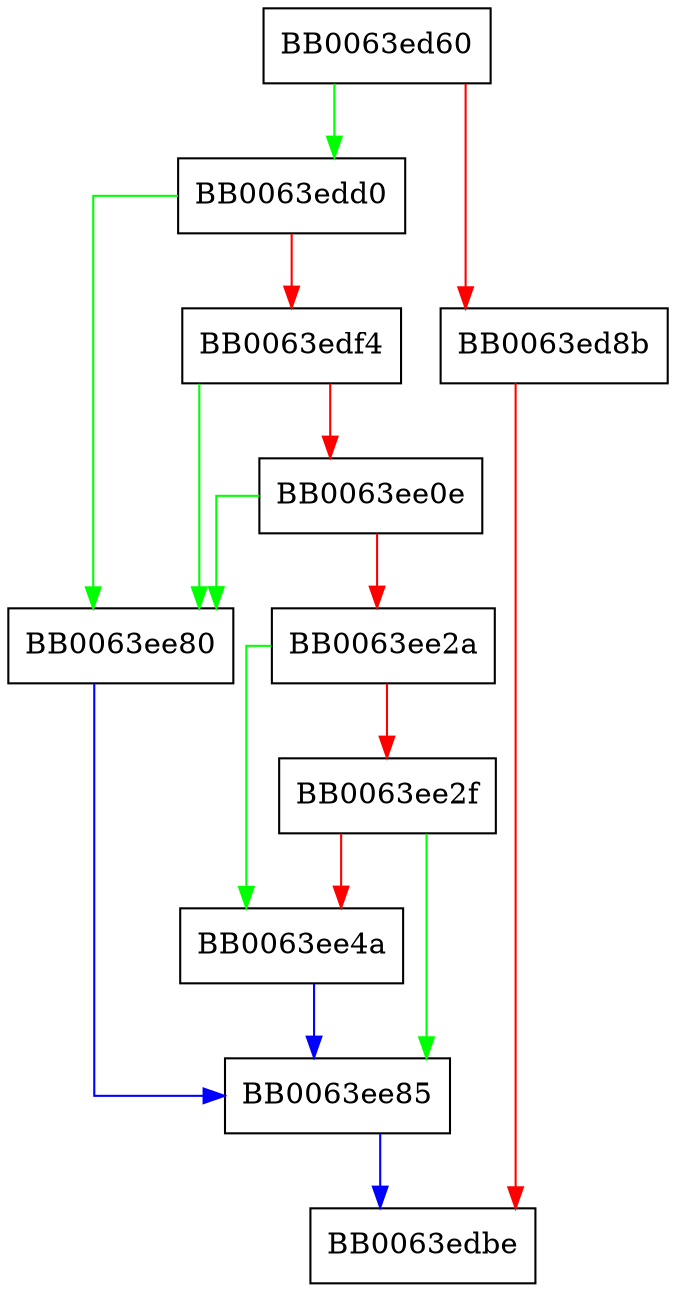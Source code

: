 digraph RSA_verify_ASN1_OCTET_STRING {
  node [shape="box"];
  graph [splines=ortho];
  BB0063ed60 -> BB0063edd0 [color="green"];
  BB0063ed60 -> BB0063ed8b [color="red"];
  BB0063ed8b -> BB0063edbe [color="red"];
  BB0063edd0 -> BB0063ee80 [color="green"];
  BB0063edd0 -> BB0063edf4 [color="red"];
  BB0063edf4 -> BB0063ee80 [color="green"];
  BB0063edf4 -> BB0063ee0e [color="red"];
  BB0063ee0e -> BB0063ee80 [color="green"];
  BB0063ee0e -> BB0063ee2a [color="red"];
  BB0063ee2a -> BB0063ee4a [color="green"];
  BB0063ee2a -> BB0063ee2f [color="red"];
  BB0063ee2f -> BB0063ee85 [color="green"];
  BB0063ee2f -> BB0063ee4a [color="red"];
  BB0063ee4a -> BB0063ee85 [color="blue"];
  BB0063ee80 -> BB0063ee85 [color="blue"];
  BB0063ee85 -> BB0063edbe [color="blue"];
}